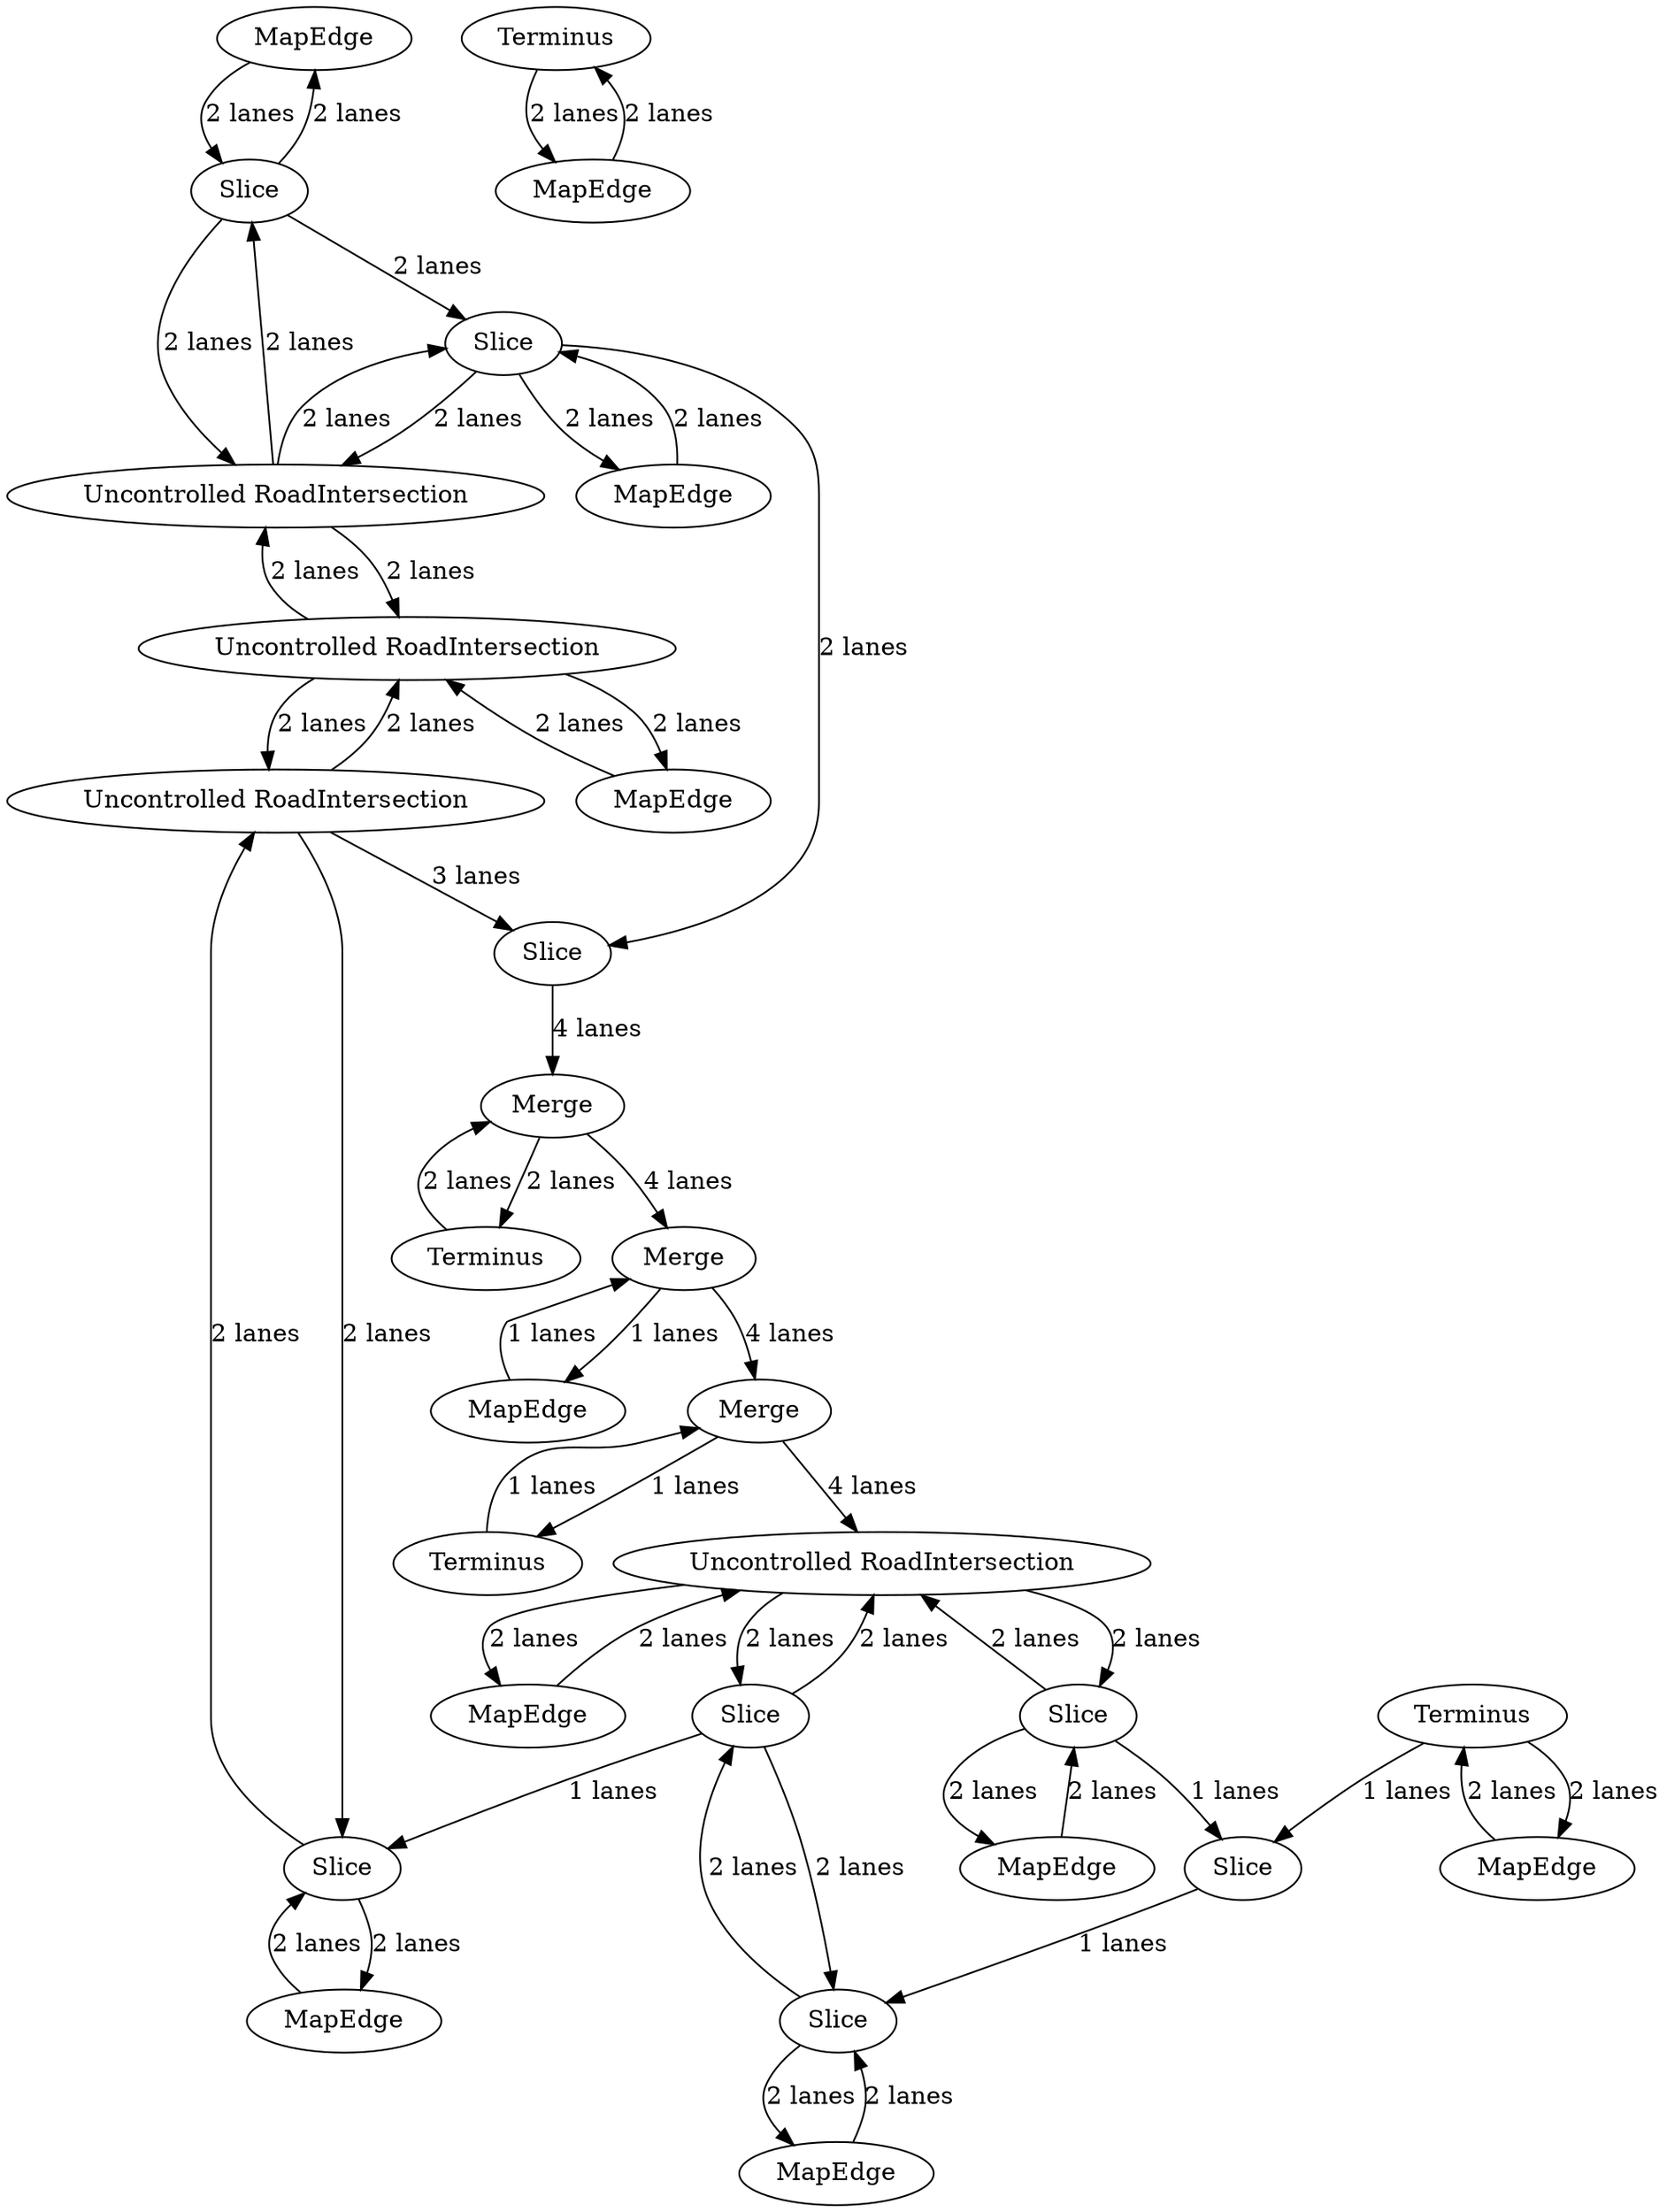 digraph {
    0 [ label = "MapEdge" ]
    1 [ label = "MapEdge" ]
    2 [ label = "Slice" ]
    3 [ label = "Uncontrolled RoadIntersection" ]
    4 [ label = "Uncontrolled RoadIntersection" ]
    5 [ label = "Slice" ]
    6 [ label = "MapEdge" ]
    7 [ label = "Uncontrolled RoadIntersection" ]
    8 [ label = "Slice" ]
    9 [ label = "Slice" ]
    10 [ label = "Merge" ]
    11 [ label = "Terminus" ]
    12 [ label = "MapEdge" ]
    13 [ label = "Merge" ]
    14 [ label = "Terminus" ]
    15 [ label = "Terminus" ]
    16 [ label = "Merge" ]
    17 [ label = "Slice" ]
    18 [ label = "Slice" ]
    19 [ label = "Uncontrolled RoadIntersection" ]
    20 [ label = "Slice" ]
    21 [ label = "Slice" ]
    22 [ label = "Terminus" ]
    23 [ label = "MapEdge" ]
    24 [ label = "MapEdge" ]
    25 [ label = "MapEdge" ]
    26 [ label = "MapEdge" ]
    27 [ label = "MapEdge" ]
    28 [ label = "MapEdge" ]
    23 -> 17 [ label = "2 lanes" ]
    17 -> 23 [ label = "2 lanes" ]
    17 -> 18 [ label = "2 lanes" ]
    18 -> 17 [ label = "2 lanes" ]
    18 -> 19 [ label = "2 lanes" ]
    19 -> 18 [ label = "2 lanes" ]
    19 -> 25 [ label = "2 lanes" ]
    25 -> 19 [ label = "2 lanes" ]
    4 -> 2 [ label = "2 lanes" ]
    2 -> 4 [ label = "2 lanes" ]
    2 -> 0 [ label = "2 lanes" ]
    0 -> 2 [ label = "2 lanes" ]
    3 -> 7 [ label = "2 lanes" ]
    7 -> 3 [ label = "2 lanes" ]
    7 -> 8 [ label = "2 lanes" ]
    8 -> 7 [ label = "2 lanes" ]
    8 -> 12 [ label = "2 lanes" ]
    12 -> 8 [ label = "2 lanes" ]
    6 -> 5 [ label = "2 lanes" ]
    5 -> 6 [ label = "2 lanes" ]
    5 -> 4 [ label = "2 lanes" ]
    4 -> 5 [ label = "2 lanes" ]
    4 -> 3 [ label = "2 lanes" ]
    3 -> 4 [ label = "2 lanes" ]
    14 -> 27 [ label = "2 lanes" ]
    27 -> 14 [ label = "2 lanes" ]
    13 -> 28 [ label = "1 lanes" ]
    28 -> 13 [ label = "1 lanes" ]
    11 -> 10 [ label = "2 lanes" ]
    10 -> 11 [ label = "2 lanes" ]
    7 -> 9 [ label = "3 lanes" ]
    3 -> 1 [ label = "2 lanes" ]
    1 -> 3 [ label = "2 lanes" ]
    22 -> 24 [ label = "2 lanes" ]
    24 -> 22 [ label = "2 lanes" ]
    2 -> 5 [ label = "2 lanes" ]
    5 -> 9 [ label = "2 lanes" ]
    9 -> 10 [ label = "4 lanes" ]
    10 -> 13 [ label = "4 lanes" ]
    13 -> 16 [ label = "4 lanes" ]
    16 -> 19 [ label = "4 lanes" ]
    22 -> 20 [ label = "1 lanes" ]
    20 -> 17 [ label = "1 lanes" ]
    21 -> 20 [ label = "1 lanes" ]
    18 -> 8 [ label = "1 lanes" ]
    16 -> 15 [ label = "1 lanes" ]
    15 -> 16 [ label = "1 lanes" ]
    19 -> 21 [ label = "2 lanes" ]
    21 -> 19 [ label = "2 lanes" ]
    21 -> 26 [ label = "2 lanes" ]
    26 -> 21 [ label = "2 lanes" ]
}
